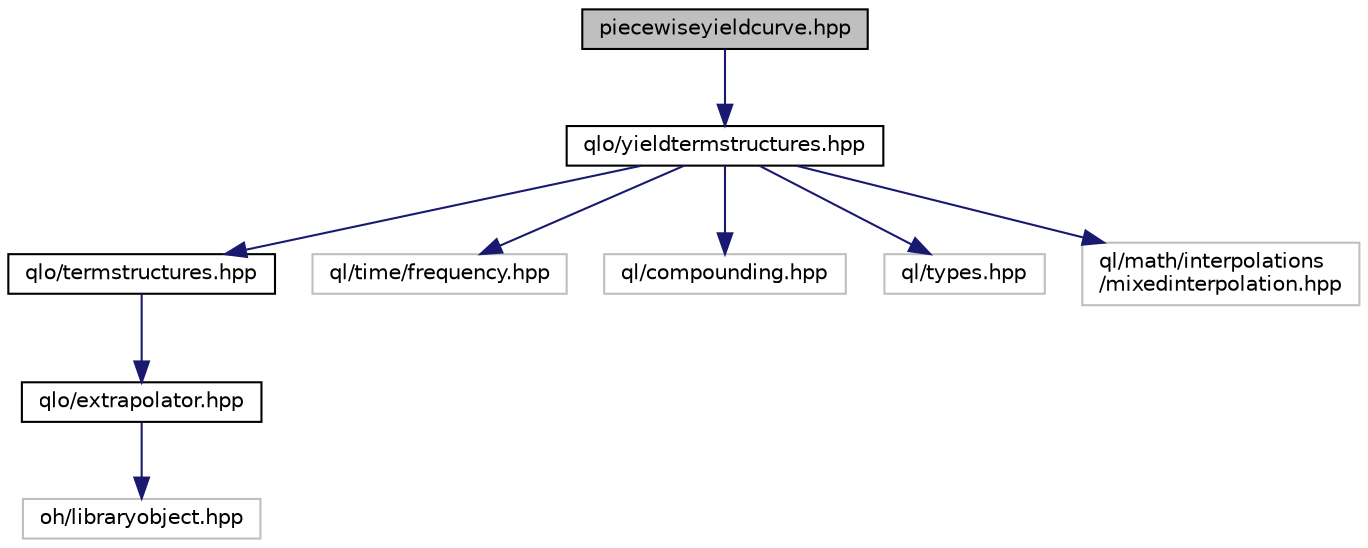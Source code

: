 digraph "piecewiseyieldcurve.hpp"
{
  edge [fontname="Helvetica",fontsize="10",labelfontname="Helvetica",labelfontsize="10"];
  node [fontname="Helvetica",fontsize="10",shape=record];
  Node0 [label="piecewiseyieldcurve.hpp",height=0.2,width=0.4,color="black", fillcolor="grey75", style="filled", fontcolor="black"];
  Node0 -> Node1 [color="midnightblue",fontsize="10",style="solid",fontname="Helvetica"];
  Node1 [label="qlo/yieldtermstructures.hpp",height=0.2,width=0.4,color="black", fillcolor="white", style="filled",URL="$yieldtermstructures_8hpp.html"];
  Node1 -> Node2 [color="midnightblue",fontsize="10",style="solid",fontname="Helvetica"];
  Node2 [label="qlo/termstructures.hpp",height=0.2,width=0.4,color="black", fillcolor="white", style="filled",URL="$termstructures_8hpp.html"];
  Node2 -> Node3 [color="midnightblue",fontsize="10",style="solid",fontname="Helvetica"];
  Node3 [label="qlo/extrapolator.hpp",height=0.2,width=0.4,color="black", fillcolor="white", style="filled",URL="$extrapolator_8hpp.html"];
  Node3 -> Node4 [color="midnightblue",fontsize="10",style="solid",fontname="Helvetica"];
  Node4 [label="oh/libraryobject.hpp",height=0.2,width=0.4,color="grey75", fillcolor="white", style="filled"];
  Node1 -> Node5 [color="midnightblue",fontsize="10",style="solid",fontname="Helvetica"];
  Node5 [label="ql/time/frequency.hpp",height=0.2,width=0.4,color="grey75", fillcolor="white", style="filled"];
  Node1 -> Node6 [color="midnightblue",fontsize="10",style="solid",fontname="Helvetica"];
  Node6 [label="ql/compounding.hpp",height=0.2,width=0.4,color="grey75", fillcolor="white", style="filled"];
  Node1 -> Node7 [color="midnightblue",fontsize="10",style="solid",fontname="Helvetica"];
  Node7 [label="ql/types.hpp",height=0.2,width=0.4,color="grey75", fillcolor="white", style="filled"];
  Node1 -> Node8 [color="midnightblue",fontsize="10",style="solid",fontname="Helvetica"];
  Node8 [label="ql/math/interpolations\l/mixedinterpolation.hpp",height=0.2,width=0.4,color="grey75", fillcolor="white", style="filled"];
}
